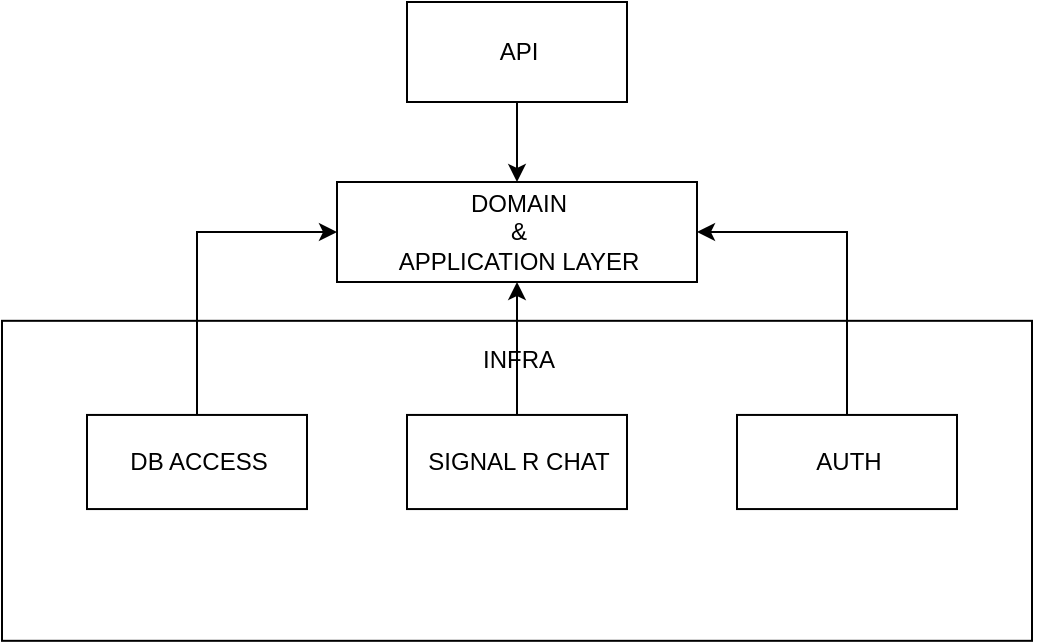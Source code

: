 <mxfile version="20.0.1" type="github">
  <diagram id="sx6bvp8mtL33s_Z4nsmF" name="Page-1">
    <mxGraphModel dx="1064" dy="547" grid="1" gridSize="10" guides="1" tooltips="1" connect="1" arrows="1" fold="1" page="1" pageScale="1" pageWidth="1200" pageHeight="1920" math="0" shadow="0">
      <root>
        <mxCell id="0" />
        <mxCell id="1" parent="0" />
        <mxCell id="hLhqK0G5Wyw1U9pXncUT-71" value="" style="group" vertex="1" connectable="0" parent="1">
          <mxGeometry x="85.5" y="230" width="515" height="160" as="geometry" />
        </mxCell>
        <mxCell id="hLhqK0G5Wyw1U9pXncUT-69" value="" style="rounded=0;whiteSpace=wrap;html=1;" vertex="1" parent="hLhqK0G5Wyw1U9pXncUT-71">
          <mxGeometry x="-7.5" y="9.412" width="515" height="160" as="geometry" />
        </mxCell>
        <mxCell id="hLhqK0G5Wyw1U9pXncUT-70" value="INFRA" style="text;html=1;align=center;verticalAlign=middle;resizable=0;points=[];autosize=1;strokeColor=none;fillColor=none;" vertex="1" parent="hLhqK0G5Wyw1U9pXncUT-71">
          <mxGeometry x="225" y="18.824" width="50" height="20" as="geometry" />
        </mxCell>
        <mxCell id="hLhqK0G5Wyw1U9pXncUT-60" value="SIGNAL R CHAT" style="html=1;" vertex="1" parent="hLhqK0G5Wyw1U9pXncUT-71">
          <mxGeometry x="195" y="56.471" width="110" height="47.059" as="geometry" />
        </mxCell>
        <mxCell id="hLhqK0G5Wyw1U9pXncUT-61" value="AUTH" style="html=1;" vertex="1" parent="hLhqK0G5Wyw1U9pXncUT-71">
          <mxGeometry x="360" y="56.471" width="110" height="47.059" as="geometry" />
        </mxCell>
        <mxCell id="hLhqK0G5Wyw1U9pXncUT-62" value="DB ACCESS" style="html=1;" vertex="1" parent="hLhqK0G5Wyw1U9pXncUT-71">
          <mxGeometry x="35" y="56.471" width="110" height="47.059" as="geometry" />
        </mxCell>
        <mxCell id="hLhqK0G5Wyw1U9pXncUT-66" style="edgeStyle=orthogonalEdgeStyle;rounded=0;orthogonalLoop=1;jettySize=auto;html=1;entryX=0.5;entryY=1;entryDx=0;entryDy=0;" edge="1" parent="1" source="hLhqK0G5Wyw1U9pXncUT-60" target="hLhqK0G5Wyw1U9pXncUT-63">
          <mxGeometry relative="1" as="geometry" />
        </mxCell>
        <mxCell id="hLhqK0G5Wyw1U9pXncUT-67" style="edgeStyle=orthogonalEdgeStyle;rounded=0;orthogonalLoop=1;jettySize=auto;html=1;entryX=1;entryY=0.5;entryDx=0;entryDy=0;exitX=0.5;exitY=0;exitDx=0;exitDy=0;" edge="1" parent="1" source="hLhqK0G5Wyw1U9pXncUT-61" target="hLhqK0G5Wyw1U9pXncUT-63">
          <mxGeometry relative="1" as="geometry" />
        </mxCell>
        <mxCell id="hLhqK0G5Wyw1U9pXncUT-68" style="edgeStyle=orthogonalEdgeStyle;rounded=0;orthogonalLoop=1;jettySize=auto;html=1;entryX=0;entryY=0.5;entryDx=0;entryDy=0;exitX=0.5;exitY=0;exitDx=0;exitDy=0;" edge="1" parent="1" source="hLhqK0G5Wyw1U9pXncUT-62" target="hLhqK0G5Wyw1U9pXncUT-63">
          <mxGeometry relative="1" as="geometry" />
        </mxCell>
        <mxCell id="hLhqK0G5Wyw1U9pXncUT-63" value="DOMAIN&lt;br&gt;&amp;amp;&lt;br&gt;APPLICATION LAYER" style="html=1;" vertex="1" parent="1">
          <mxGeometry x="245.5" y="170" width="180" height="50" as="geometry" />
        </mxCell>
        <mxCell id="hLhqK0G5Wyw1U9pXncUT-65" style="edgeStyle=orthogonalEdgeStyle;rounded=0;orthogonalLoop=1;jettySize=auto;html=1;entryX=0.5;entryY=0;entryDx=0;entryDy=0;" edge="1" parent="1" source="hLhqK0G5Wyw1U9pXncUT-64" target="hLhqK0G5Wyw1U9pXncUT-63">
          <mxGeometry relative="1" as="geometry" />
        </mxCell>
        <mxCell id="hLhqK0G5Wyw1U9pXncUT-64" value="API" style="html=1;" vertex="1" parent="1">
          <mxGeometry x="280.5" y="80" width="110" height="50" as="geometry" />
        </mxCell>
      </root>
    </mxGraphModel>
  </diagram>
</mxfile>
